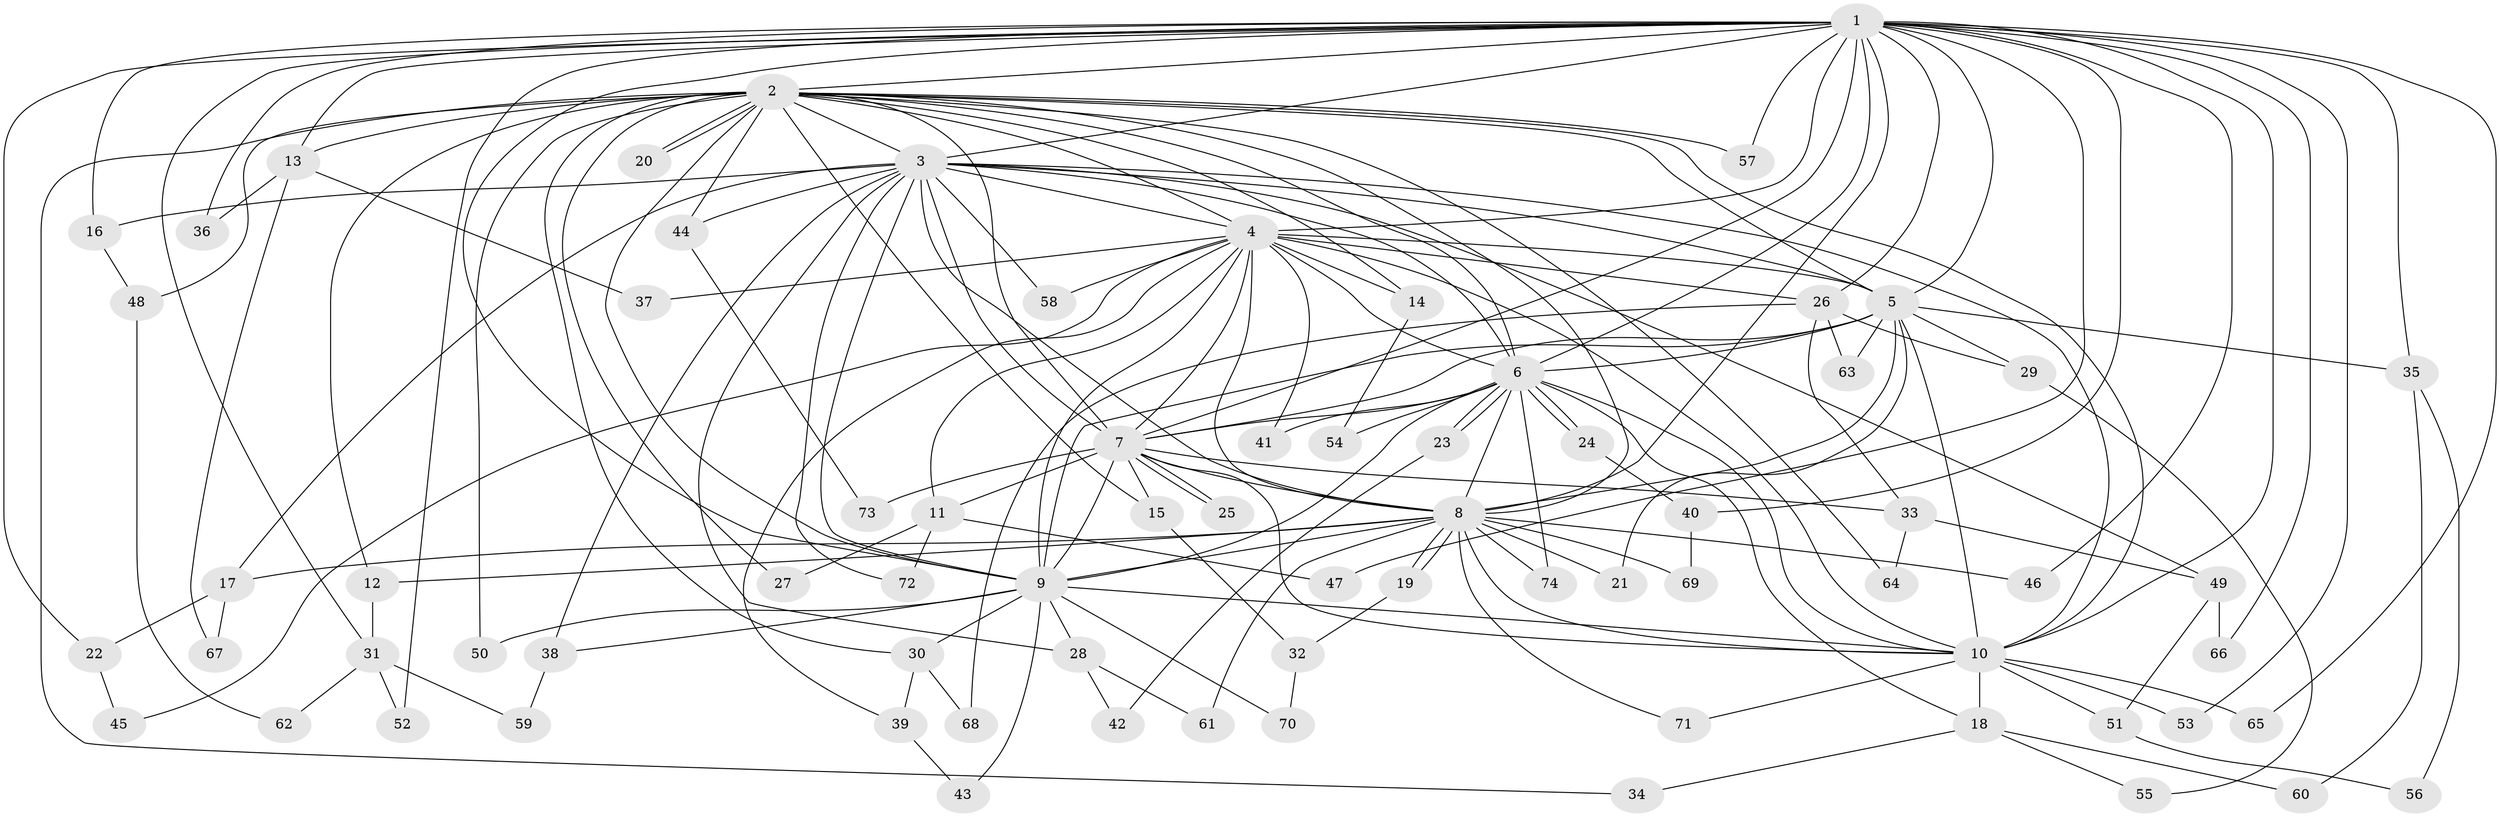 // Generated by graph-tools (version 1.1) at 2025/35/03/09/25 02:35:14]
// undirected, 74 vertices, 173 edges
graph export_dot {
graph [start="1"]
  node [color=gray90,style=filled];
  1;
  2;
  3;
  4;
  5;
  6;
  7;
  8;
  9;
  10;
  11;
  12;
  13;
  14;
  15;
  16;
  17;
  18;
  19;
  20;
  21;
  22;
  23;
  24;
  25;
  26;
  27;
  28;
  29;
  30;
  31;
  32;
  33;
  34;
  35;
  36;
  37;
  38;
  39;
  40;
  41;
  42;
  43;
  44;
  45;
  46;
  47;
  48;
  49;
  50;
  51;
  52;
  53;
  54;
  55;
  56;
  57;
  58;
  59;
  60;
  61;
  62;
  63;
  64;
  65;
  66;
  67;
  68;
  69;
  70;
  71;
  72;
  73;
  74;
  1 -- 2;
  1 -- 3;
  1 -- 4;
  1 -- 5;
  1 -- 6;
  1 -- 7;
  1 -- 8;
  1 -- 9;
  1 -- 10;
  1 -- 13;
  1 -- 16;
  1 -- 22;
  1 -- 26;
  1 -- 31;
  1 -- 35;
  1 -- 36;
  1 -- 40;
  1 -- 46;
  1 -- 47;
  1 -- 52;
  1 -- 53;
  1 -- 57;
  1 -- 65;
  1 -- 66;
  2 -- 3;
  2 -- 4;
  2 -- 5;
  2 -- 6;
  2 -- 7;
  2 -- 8;
  2 -- 9;
  2 -- 10;
  2 -- 12;
  2 -- 13;
  2 -- 14;
  2 -- 15;
  2 -- 20;
  2 -- 20;
  2 -- 27;
  2 -- 30;
  2 -- 34;
  2 -- 44;
  2 -- 48;
  2 -- 50;
  2 -- 57;
  2 -- 64;
  3 -- 4;
  3 -- 5;
  3 -- 6;
  3 -- 7;
  3 -- 8;
  3 -- 9;
  3 -- 10;
  3 -- 16;
  3 -- 17;
  3 -- 28;
  3 -- 38;
  3 -- 44;
  3 -- 49;
  3 -- 58;
  3 -- 72;
  4 -- 5;
  4 -- 6;
  4 -- 7;
  4 -- 8;
  4 -- 9;
  4 -- 10;
  4 -- 11;
  4 -- 14;
  4 -- 26;
  4 -- 37;
  4 -- 39;
  4 -- 41;
  4 -- 45;
  4 -- 58;
  5 -- 6;
  5 -- 7;
  5 -- 8;
  5 -- 9;
  5 -- 10;
  5 -- 21;
  5 -- 29;
  5 -- 35;
  5 -- 63;
  6 -- 7;
  6 -- 8;
  6 -- 9;
  6 -- 10;
  6 -- 18;
  6 -- 23;
  6 -- 23;
  6 -- 24;
  6 -- 24;
  6 -- 41;
  6 -- 54;
  6 -- 74;
  7 -- 8;
  7 -- 9;
  7 -- 10;
  7 -- 11;
  7 -- 15;
  7 -- 25;
  7 -- 25;
  7 -- 33;
  7 -- 73;
  8 -- 9;
  8 -- 10;
  8 -- 12;
  8 -- 17;
  8 -- 19;
  8 -- 19;
  8 -- 21;
  8 -- 46;
  8 -- 61;
  8 -- 69;
  8 -- 71;
  8 -- 74;
  9 -- 10;
  9 -- 28;
  9 -- 30;
  9 -- 38;
  9 -- 43;
  9 -- 50;
  9 -- 70;
  10 -- 18;
  10 -- 51;
  10 -- 53;
  10 -- 65;
  10 -- 71;
  11 -- 27;
  11 -- 47;
  11 -- 72;
  12 -- 31;
  13 -- 36;
  13 -- 37;
  13 -- 67;
  14 -- 54;
  15 -- 32;
  16 -- 48;
  17 -- 22;
  17 -- 67;
  18 -- 34;
  18 -- 55;
  18 -- 60;
  19 -- 32;
  22 -- 45;
  23 -- 42;
  24 -- 40;
  26 -- 29;
  26 -- 33;
  26 -- 63;
  26 -- 68;
  28 -- 42;
  28 -- 61;
  29 -- 55;
  30 -- 39;
  30 -- 68;
  31 -- 52;
  31 -- 59;
  31 -- 62;
  32 -- 70;
  33 -- 49;
  33 -- 64;
  35 -- 56;
  35 -- 60;
  38 -- 59;
  39 -- 43;
  40 -- 69;
  44 -- 73;
  48 -- 62;
  49 -- 51;
  49 -- 66;
  51 -- 56;
}
